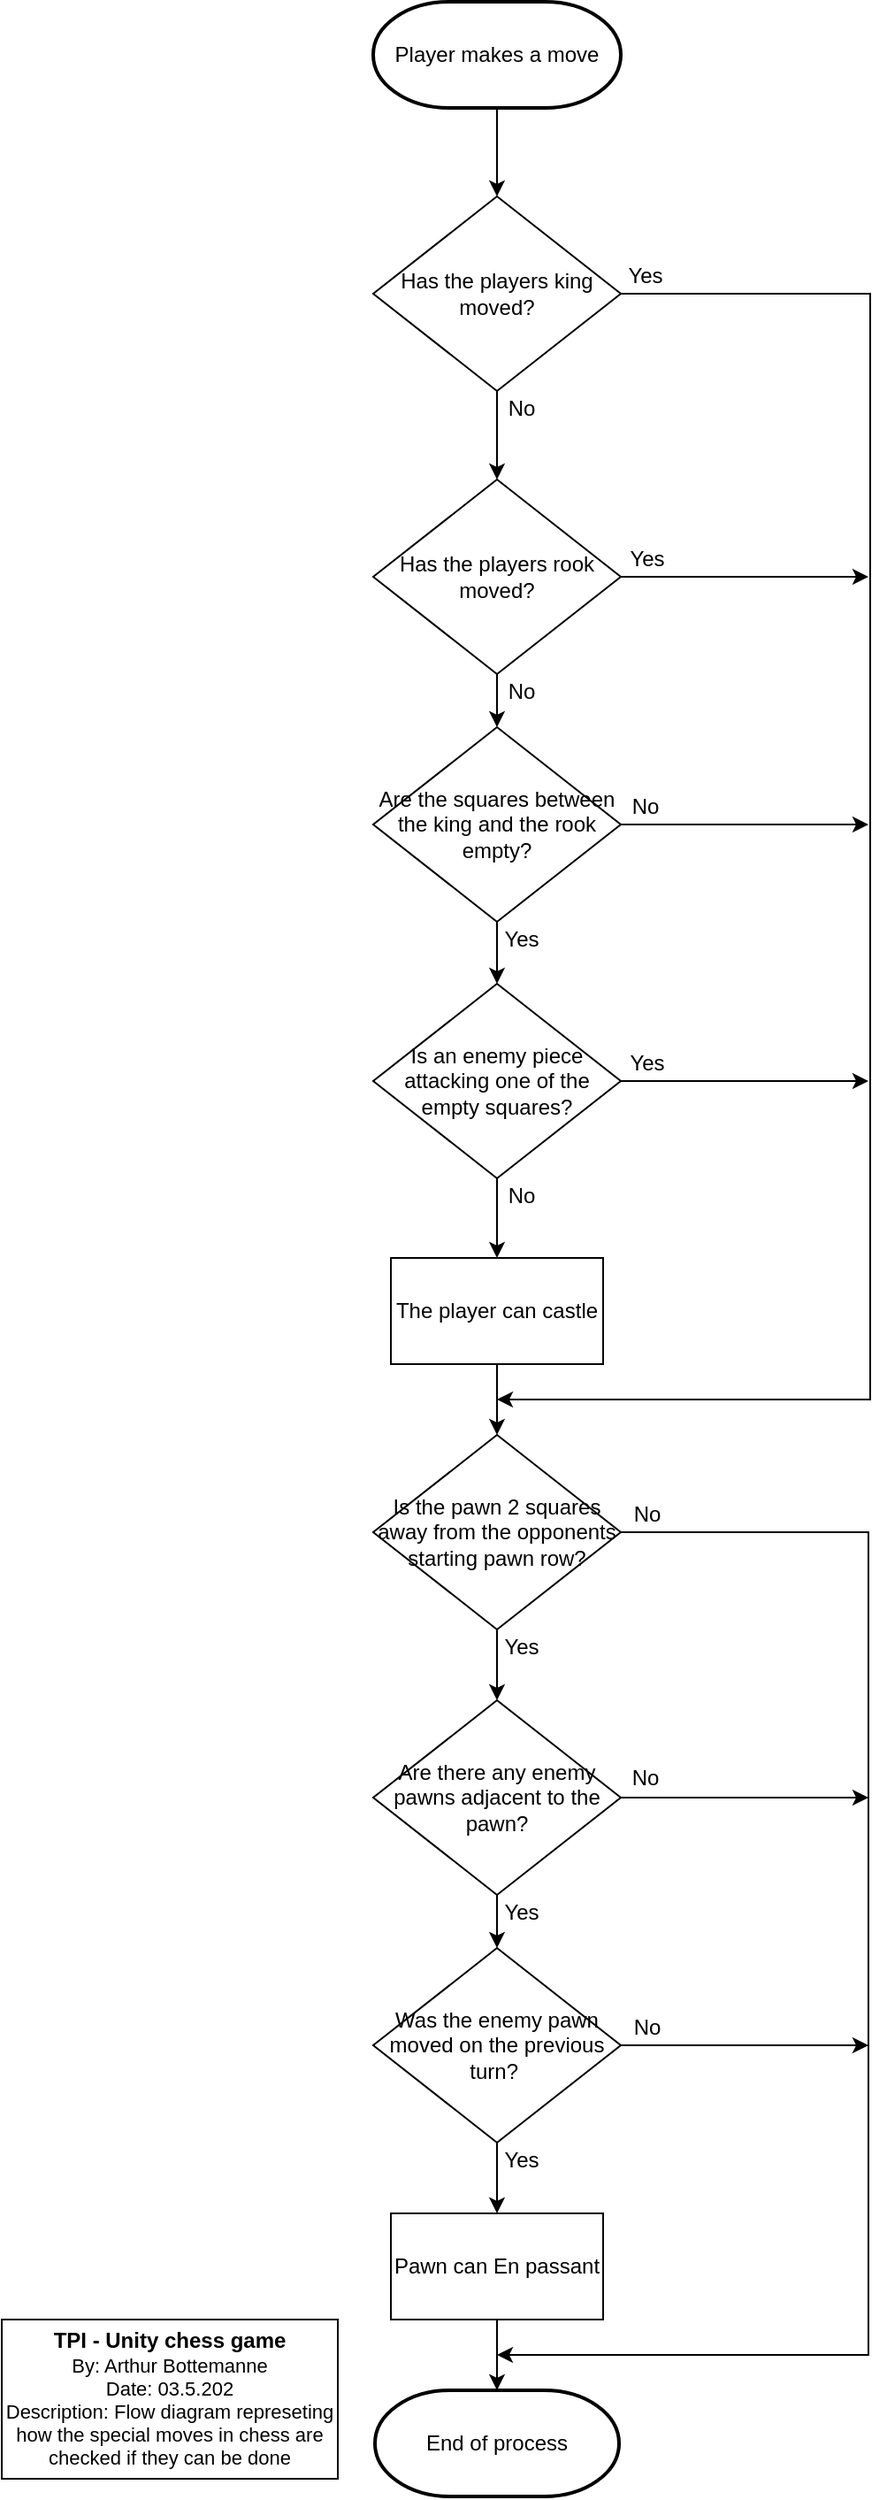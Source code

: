 <mxfile version="24.2.5" type="device">
  <diagram id="C5RBs43oDa-KdzZeNtuy" name="Page-1">
    <mxGraphModel dx="1434" dy="844" grid="1" gridSize="10" guides="1" tooltips="1" connect="1" arrows="1" fold="1" page="1" pageScale="1" pageWidth="827" pageHeight="1169" math="0" shadow="0">
      <root>
        <mxCell id="WIyWlLk6GJQsqaUBKTNV-0" />
        <mxCell id="WIyWlLk6GJQsqaUBKTNV-1" parent="WIyWlLk6GJQsqaUBKTNV-0" />
        <mxCell id="OktUmOTrR6Y1gaByH8G2-2" style="edgeStyle=orthogonalEdgeStyle;rounded=0;orthogonalLoop=1;jettySize=auto;html=1;entryX=0.5;entryY=0;entryDx=0;entryDy=0;" parent="WIyWlLk6GJQsqaUBKTNV-1" source="0CLc59LkIKmxqNBZDnAn-2" target="0CLc59LkIKmxqNBZDnAn-12" edge="1">
          <mxGeometry relative="1" as="geometry" />
        </mxCell>
        <mxCell id="0CLc59LkIKmxqNBZDnAn-2" value="Player makes a move" style="strokeWidth=2;html=1;shape=mxgraph.flowchart.terminator;whiteSpace=wrap;" parent="WIyWlLk6GJQsqaUBKTNV-1" vertex="1">
          <mxGeometry x="330" y="30" width="140" height="60" as="geometry" />
        </mxCell>
        <mxCell id="OktUmOTrR6Y1gaByH8G2-22" value="" style="edgeStyle=orthogonalEdgeStyle;rounded=0;orthogonalLoop=1;jettySize=auto;html=1;" parent="WIyWlLk6GJQsqaUBKTNV-1" source="0CLc59LkIKmxqNBZDnAn-12" target="OktUmOTrR6Y1gaByH8G2-3" edge="1">
          <mxGeometry relative="1" as="geometry" />
        </mxCell>
        <mxCell id="OKUEpmfSzUru1oPuRXI0-3" style="edgeStyle=orthogonalEdgeStyle;rounded=0;orthogonalLoop=1;jettySize=auto;html=1;" parent="WIyWlLk6GJQsqaUBKTNV-1" source="0CLc59LkIKmxqNBZDnAn-12" edge="1">
          <mxGeometry relative="1" as="geometry">
            <mxPoint x="400" y="820" as="targetPoint" />
            <Array as="points">
              <mxPoint x="611" y="195" />
            </Array>
          </mxGeometry>
        </mxCell>
        <mxCell id="0CLc59LkIKmxqNBZDnAn-12" value="Has the players king moved?" style="rhombus;whiteSpace=wrap;html=1;rounded=0;" parent="WIyWlLk6GJQsqaUBKTNV-1" vertex="1">
          <mxGeometry x="330" y="140" width="140" height="110" as="geometry" />
        </mxCell>
        <mxCell id="0CLc59LkIKmxqNBZDnAn-19" value="End of process" style="strokeWidth=2;html=1;shape=mxgraph.flowchart.terminator;whiteSpace=wrap;" parent="WIyWlLk6GJQsqaUBKTNV-1" vertex="1">
          <mxGeometry x="331" y="1380" width="138" height="60" as="geometry" />
        </mxCell>
        <mxCell id="OktUmOTrR6Y1gaByH8G2-7" style="edgeStyle=orthogonalEdgeStyle;rounded=0;orthogonalLoop=1;jettySize=auto;html=1;entryX=0.5;entryY=0;entryDx=0;entryDy=0;" parent="WIyWlLk6GJQsqaUBKTNV-1" source="OktUmOTrR6Y1gaByH8G2-3" target="OktUmOTrR6Y1gaByH8G2-5" edge="1">
          <mxGeometry relative="1" as="geometry" />
        </mxCell>
        <mxCell id="OKUEpmfSzUru1oPuRXI0-4" style="edgeStyle=orthogonalEdgeStyle;rounded=0;orthogonalLoop=1;jettySize=auto;html=1;" parent="WIyWlLk6GJQsqaUBKTNV-1" source="OktUmOTrR6Y1gaByH8G2-3" edge="1">
          <mxGeometry relative="1" as="geometry">
            <mxPoint x="610" y="355" as="targetPoint" />
          </mxGeometry>
        </mxCell>
        <mxCell id="OktUmOTrR6Y1gaByH8G2-3" value="Has the players rook moved?" style="rhombus;whiteSpace=wrap;html=1;rounded=0;" parent="WIyWlLk6GJQsqaUBKTNV-1" vertex="1">
          <mxGeometry x="330" y="300" width="140" height="110" as="geometry" />
        </mxCell>
        <mxCell id="OktUmOTrR6Y1gaByH8G2-8" style="edgeStyle=orthogonalEdgeStyle;rounded=0;orthogonalLoop=1;jettySize=auto;html=1;entryX=0.5;entryY=0;entryDx=0;entryDy=0;" parent="WIyWlLk6GJQsqaUBKTNV-1" source="OktUmOTrR6Y1gaByH8G2-5" target="OktUmOTrR6Y1gaByH8G2-6" edge="1">
          <mxGeometry relative="1" as="geometry" />
        </mxCell>
        <mxCell id="OKUEpmfSzUru1oPuRXI0-5" style="edgeStyle=orthogonalEdgeStyle;rounded=0;orthogonalLoop=1;jettySize=auto;html=1;" parent="WIyWlLk6GJQsqaUBKTNV-1" source="OktUmOTrR6Y1gaByH8G2-5" edge="1">
          <mxGeometry relative="1" as="geometry">
            <mxPoint x="610" y="495" as="targetPoint" />
          </mxGeometry>
        </mxCell>
        <mxCell id="OktUmOTrR6Y1gaByH8G2-5" value="Are the squares between the king and the rook empty?" style="rhombus;whiteSpace=wrap;html=1;rounded=0;" parent="WIyWlLk6GJQsqaUBKTNV-1" vertex="1">
          <mxGeometry x="330" y="440" width="140" height="110" as="geometry" />
        </mxCell>
        <mxCell id="OktUmOTrR6Y1gaByH8G2-10" value="" style="edgeStyle=orthogonalEdgeStyle;rounded=0;orthogonalLoop=1;jettySize=auto;html=1;" parent="WIyWlLk6GJQsqaUBKTNV-1" source="OktUmOTrR6Y1gaByH8G2-6" target="OktUmOTrR6Y1gaByH8G2-9" edge="1">
          <mxGeometry relative="1" as="geometry" />
        </mxCell>
        <mxCell id="OKUEpmfSzUru1oPuRXI0-6" style="edgeStyle=orthogonalEdgeStyle;rounded=0;orthogonalLoop=1;jettySize=auto;html=1;" parent="WIyWlLk6GJQsqaUBKTNV-1" source="OktUmOTrR6Y1gaByH8G2-6" edge="1">
          <mxGeometry relative="1" as="geometry">
            <mxPoint x="610" y="640" as="targetPoint" />
          </mxGeometry>
        </mxCell>
        <mxCell id="OktUmOTrR6Y1gaByH8G2-6" value="Is an enemy piece attacking one of the empty squares?" style="rhombus;whiteSpace=wrap;html=1;rounded=0;" parent="WIyWlLk6GJQsqaUBKTNV-1" vertex="1">
          <mxGeometry x="330" y="585" width="140" height="110" as="geometry" />
        </mxCell>
        <mxCell id="OktUmOTrR6Y1gaByH8G2-12" style="edgeStyle=orthogonalEdgeStyle;rounded=0;orthogonalLoop=1;jettySize=auto;html=1;entryX=0.5;entryY=0;entryDx=0;entryDy=0;" parent="WIyWlLk6GJQsqaUBKTNV-1" source="OktUmOTrR6Y1gaByH8G2-9" target="OktUmOTrR6Y1gaByH8G2-11" edge="1">
          <mxGeometry relative="1" as="geometry" />
        </mxCell>
        <mxCell id="OktUmOTrR6Y1gaByH8G2-9" value="The player can castle" style="whiteSpace=wrap;html=1;rounded=0;" parent="WIyWlLk6GJQsqaUBKTNV-1" vertex="1">
          <mxGeometry x="340" y="740" width="120" height="60" as="geometry" />
        </mxCell>
        <mxCell id="OktUmOTrR6Y1gaByH8G2-16" style="edgeStyle=orthogonalEdgeStyle;rounded=0;orthogonalLoop=1;jettySize=auto;html=1;entryX=0.5;entryY=0;entryDx=0;entryDy=0;" parent="WIyWlLk6GJQsqaUBKTNV-1" source="OktUmOTrR6Y1gaByH8G2-11" target="OktUmOTrR6Y1gaByH8G2-15" edge="1">
          <mxGeometry relative="1" as="geometry" />
        </mxCell>
        <mxCell id="OKUEpmfSzUru1oPuRXI0-13" style="edgeStyle=orthogonalEdgeStyle;rounded=0;orthogonalLoop=1;jettySize=auto;html=1;" parent="WIyWlLk6GJQsqaUBKTNV-1" source="OktUmOTrR6Y1gaByH8G2-11" edge="1">
          <mxGeometry relative="1" as="geometry">
            <mxPoint x="400" y="1360" as="targetPoint" />
            <Array as="points">
              <mxPoint x="610" y="895" />
              <mxPoint x="610" y="1360" />
            </Array>
          </mxGeometry>
        </mxCell>
        <mxCell id="OktUmOTrR6Y1gaByH8G2-11" value="Is the pawn 2 squares away from the opponents starting pawn row?" style="rhombus;whiteSpace=wrap;html=1;rounded=0;" parent="WIyWlLk6GJQsqaUBKTNV-1" vertex="1">
          <mxGeometry x="330" y="840" width="140" height="110" as="geometry" />
        </mxCell>
        <mxCell id="OktUmOTrR6Y1gaByH8G2-18" style="edgeStyle=orthogonalEdgeStyle;rounded=0;orthogonalLoop=1;jettySize=auto;html=1;" parent="WIyWlLk6GJQsqaUBKTNV-1" source="OktUmOTrR6Y1gaByH8G2-15" target="OktUmOTrR6Y1gaByH8G2-17" edge="1">
          <mxGeometry relative="1" as="geometry" />
        </mxCell>
        <mxCell id="OKUEpmfSzUru1oPuRXI0-14" style="edgeStyle=orthogonalEdgeStyle;rounded=0;orthogonalLoop=1;jettySize=auto;html=1;" parent="WIyWlLk6GJQsqaUBKTNV-1" source="OktUmOTrR6Y1gaByH8G2-15" edge="1">
          <mxGeometry relative="1" as="geometry">
            <mxPoint x="610" y="1045" as="targetPoint" />
          </mxGeometry>
        </mxCell>
        <mxCell id="OktUmOTrR6Y1gaByH8G2-15" value="Are there any enemy pawns adjacent to the pawn?" style="rhombus;whiteSpace=wrap;html=1;rounded=0;" parent="WIyWlLk6GJQsqaUBKTNV-1" vertex="1">
          <mxGeometry x="330" y="990" width="140" height="110" as="geometry" />
        </mxCell>
        <mxCell id="OktUmOTrR6Y1gaByH8G2-20" value="" style="edgeStyle=orthogonalEdgeStyle;rounded=0;orthogonalLoop=1;jettySize=auto;html=1;" parent="WIyWlLk6GJQsqaUBKTNV-1" source="OktUmOTrR6Y1gaByH8G2-17" target="OktUmOTrR6Y1gaByH8G2-19" edge="1">
          <mxGeometry relative="1" as="geometry" />
        </mxCell>
        <mxCell id="OKUEpmfSzUru1oPuRXI0-15" style="edgeStyle=orthogonalEdgeStyle;rounded=0;orthogonalLoop=1;jettySize=auto;html=1;" parent="WIyWlLk6GJQsqaUBKTNV-1" source="OktUmOTrR6Y1gaByH8G2-17" edge="1">
          <mxGeometry relative="1" as="geometry">
            <mxPoint x="610" y="1185" as="targetPoint" />
          </mxGeometry>
        </mxCell>
        <mxCell id="OktUmOTrR6Y1gaByH8G2-17" value="Was the enemy pawn moved on the previous turn?&amp;nbsp;" style="rhombus;whiteSpace=wrap;html=1;rounded=0;" parent="WIyWlLk6GJQsqaUBKTNV-1" vertex="1">
          <mxGeometry x="330" y="1130" width="140" height="110" as="geometry" />
        </mxCell>
        <mxCell id="OktUmOTrR6Y1gaByH8G2-19" value="Pawn can En passant" style="whiteSpace=wrap;html=1;rounded=0;" parent="WIyWlLk6GJQsqaUBKTNV-1" vertex="1">
          <mxGeometry x="340" y="1280" width="120" height="60" as="geometry" />
        </mxCell>
        <mxCell id="OktUmOTrR6Y1gaByH8G2-21" style="edgeStyle=orthogonalEdgeStyle;rounded=0;orthogonalLoop=1;jettySize=auto;html=1;entryX=0.5;entryY=0;entryDx=0;entryDy=0;entryPerimeter=0;" parent="WIyWlLk6GJQsqaUBKTNV-1" source="OktUmOTrR6Y1gaByH8G2-19" target="0CLc59LkIKmxqNBZDnAn-19" edge="1">
          <mxGeometry relative="1" as="geometry" />
        </mxCell>
        <mxCell id="OKUEpmfSzUru1oPuRXI0-0" value="Yes" style="text;html=1;align=center;verticalAlign=middle;whiteSpace=wrap;rounded=0;" parent="WIyWlLk6GJQsqaUBKTNV-1" vertex="1">
          <mxGeometry x="469" y="175" width="30" height="20" as="geometry" />
        </mxCell>
        <mxCell id="OKUEpmfSzUru1oPuRXI0-2" value="No" style="text;html=1;align=center;verticalAlign=middle;whiteSpace=wrap;rounded=0;" parent="WIyWlLk6GJQsqaUBKTNV-1" vertex="1">
          <mxGeometry x="399" y="250" width="30" height="20" as="geometry" />
        </mxCell>
        <mxCell id="OKUEpmfSzUru1oPuRXI0-7" value="Yes" style="text;html=1;align=center;verticalAlign=middle;whiteSpace=wrap;rounded=0;" parent="WIyWlLk6GJQsqaUBKTNV-1" vertex="1">
          <mxGeometry x="470" y="335" width="30" height="20" as="geometry" />
        </mxCell>
        <mxCell id="OKUEpmfSzUru1oPuRXI0-8" value="No" style="text;html=1;align=center;verticalAlign=middle;whiteSpace=wrap;rounded=0;" parent="WIyWlLk6GJQsqaUBKTNV-1" vertex="1">
          <mxGeometry x="399" y="410" width="30" height="20" as="geometry" />
        </mxCell>
        <mxCell id="OKUEpmfSzUru1oPuRXI0-9" value="Yes" style="text;html=1;align=center;verticalAlign=middle;whiteSpace=wrap;rounded=0;" parent="WIyWlLk6GJQsqaUBKTNV-1" vertex="1">
          <mxGeometry x="399" y="550" width="30" height="20" as="geometry" />
        </mxCell>
        <mxCell id="OKUEpmfSzUru1oPuRXI0-10" value="No" style="text;html=1;align=center;verticalAlign=middle;whiteSpace=wrap;rounded=0;" parent="WIyWlLk6GJQsqaUBKTNV-1" vertex="1">
          <mxGeometry x="469" y="475" width="30" height="20" as="geometry" />
        </mxCell>
        <mxCell id="OKUEpmfSzUru1oPuRXI0-11" value="Yes" style="text;html=1;align=center;verticalAlign=middle;whiteSpace=wrap;rounded=0;" parent="WIyWlLk6GJQsqaUBKTNV-1" vertex="1">
          <mxGeometry x="470" y="620" width="30" height="20" as="geometry" />
        </mxCell>
        <mxCell id="OKUEpmfSzUru1oPuRXI0-12" value="No" style="text;html=1;align=center;verticalAlign=middle;whiteSpace=wrap;rounded=0;" parent="WIyWlLk6GJQsqaUBKTNV-1" vertex="1">
          <mxGeometry x="399" y="695" width="30" height="20" as="geometry" />
        </mxCell>
        <mxCell id="OKUEpmfSzUru1oPuRXI0-16" value="Yes" style="text;html=1;align=center;verticalAlign=middle;whiteSpace=wrap;rounded=0;" parent="WIyWlLk6GJQsqaUBKTNV-1" vertex="1">
          <mxGeometry x="399" y="950" width="30" height="20" as="geometry" />
        </mxCell>
        <mxCell id="OKUEpmfSzUru1oPuRXI0-17" value="No" style="text;html=1;align=center;verticalAlign=middle;whiteSpace=wrap;rounded=0;" parent="WIyWlLk6GJQsqaUBKTNV-1" vertex="1">
          <mxGeometry x="470" y="875" width="30" height="20" as="geometry" />
        </mxCell>
        <mxCell id="OKUEpmfSzUru1oPuRXI0-18" value="Yes" style="text;html=1;align=center;verticalAlign=middle;whiteSpace=wrap;rounded=0;" parent="WIyWlLk6GJQsqaUBKTNV-1" vertex="1">
          <mxGeometry x="399" y="1100" width="30" height="20" as="geometry" />
        </mxCell>
        <mxCell id="OKUEpmfSzUru1oPuRXI0-19" value="No" style="text;html=1;align=center;verticalAlign=middle;whiteSpace=wrap;rounded=0;" parent="WIyWlLk6GJQsqaUBKTNV-1" vertex="1">
          <mxGeometry x="469" y="1024" width="30" height="20" as="geometry" />
        </mxCell>
        <mxCell id="OKUEpmfSzUru1oPuRXI0-20" value="Yes" style="text;html=1;align=center;verticalAlign=middle;whiteSpace=wrap;rounded=0;" parent="WIyWlLk6GJQsqaUBKTNV-1" vertex="1">
          <mxGeometry x="399" y="1240" width="30" height="20" as="geometry" />
        </mxCell>
        <mxCell id="OKUEpmfSzUru1oPuRXI0-21" value="No" style="text;html=1;align=center;verticalAlign=middle;whiteSpace=wrap;rounded=0;" parent="WIyWlLk6GJQsqaUBKTNV-1" vertex="1">
          <mxGeometry x="470" y="1165" width="30" height="20" as="geometry" />
        </mxCell>
        <mxCell id="w8taad4scafsNaKOQgKd-0" value="&lt;b&gt;TPI - Unity chess game&lt;/b&gt;&lt;div style=&quot;font-size: 11px;&quot;&gt;&lt;font style=&quot;font-size: 11px;&quot;&gt;By: Arthur Bottemanne&lt;/font&gt;&lt;/div&gt;&lt;div style=&quot;font-size: 11px;&quot;&gt;&lt;font style=&quot;font-size: 11px;&quot;&gt;Date: 03.5.202&lt;/font&gt;&lt;/div&gt;&lt;div style=&quot;font-size: 11px;&quot;&gt;&lt;font style=&quot;font-size: 11px;&quot;&gt;Description: Flow diagram represeting how the special moves in chess are checked if they can be done&lt;/font&gt;&lt;/div&gt;" style="rounded=0;whiteSpace=wrap;html=1;" vertex="1" parent="WIyWlLk6GJQsqaUBKTNV-1">
          <mxGeometry x="120" y="1340" width="190" height="90" as="geometry" />
        </mxCell>
      </root>
    </mxGraphModel>
  </diagram>
</mxfile>

